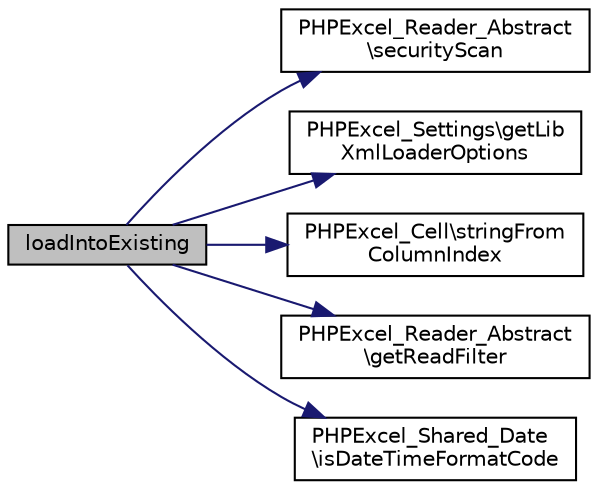 digraph "loadIntoExisting"
{
  edge [fontname="Helvetica",fontsize="10",labelfontname="Helvetica",labelfontsize="10"];
  node [fontname="Helvetica",fontsize="10",shape=record];
  rankdir="LR";
  Node24 [label="loadIntoExisting",height=0.2,width=0.4,color="black", fillcolor="grey75", style="filled", fontcolor="black"];
  Node24 -> Node25 [color="midnightblue",fontsize="10",style="solid",fontname="Helvetica"];
  Node25 [label="PHPExcel_Reader_Abstract\l\\securityScan",height=0.2,width=0.4,color="black", fillcolor="white", style="filled",URL="$class_p_h_p_excel___reader___abstract.html#aa67490da9755835fd16df194cab68d0b"];
  Node24 -> Node26 [color="midnightblue",fontsize="10",style="solid",fontname="Helvetica"];
  Node26 [label="PHPExcel_Settings\\getLib\lXmlLoaderOptions",height=0.2,width=0.4,color="black", fillcolor="white", style="filled",URL="$class_p_h_p_excel___settings.html#aab0e46bef6b830bdb82228d72c349c9a"];
  Node24 -> Node27 [color="midnightblue",fontsize="10",style="solid",fontname="Helvetica"];
  Node27 [label="PHPExcel_Cell\\stringFrom\lColumnIndex",height=0.2,width=0.4,color="black", fillcolor="white", style="filled",URL="$class_p_h_p_excel___cell.html#ab5501b4cf2f8cd0af389ad4096fb9387"];
  Node24 -> Node28 [color="midnightblue",fontsize="10",style="solid",fontname="Helvetica"];
  Node28 [label="PHPExcel_Reader_Abstract\l\\getReadFilter",height=0.2,width=0.4,color="black", fillcolor="white", style="filled",URL="$class_p_h_p_excel___reader___abstract.html#abe90e2c64af2e5fbcd07da932986b785"];
  Node24 -> Node29 [color="midnightblue",fontsize="10",style="solid",fontname="Helvetica"];
  Node29 [label="PHPExcel_Shared_Date\l\\isDateTimeFormatCode",height=0.2,width=0.4,color="black", fillcolor="white", style="filled",URL="$class_p_h_p_excel___shared___date.html#a978e89e27c6f4bdc2e817cc2566779a7"];
}
